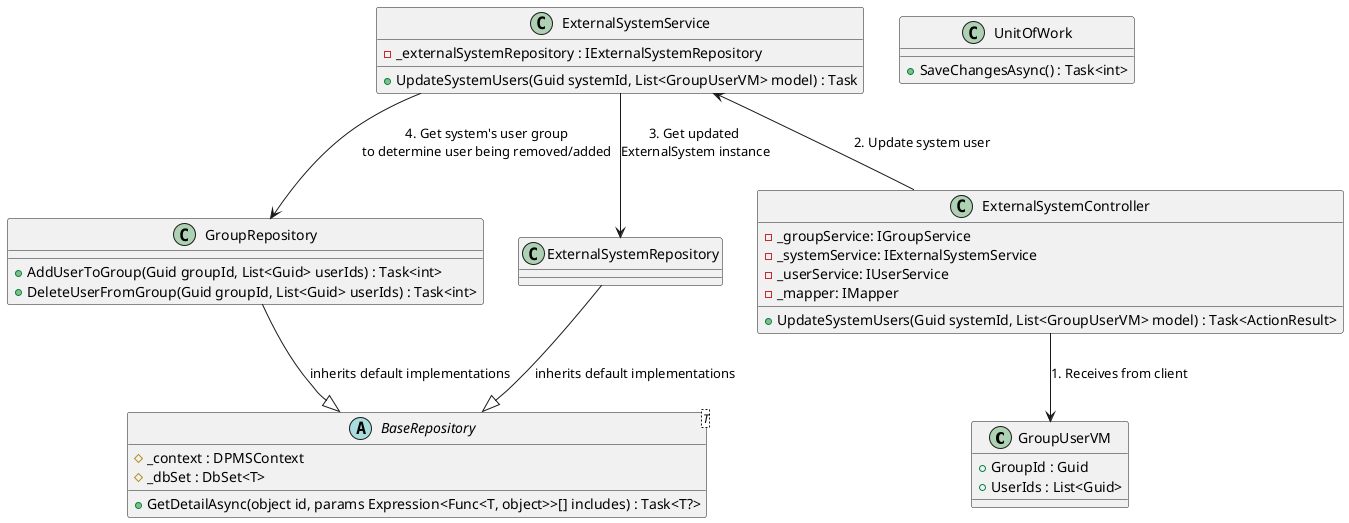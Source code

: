 @startuml

' Entity

' ViewModel
class GroupUserVM {
    +GroupId : Guid
    +UserIds : List<Guid>
}

' Service Layer

abstract class BaseRepository<T> {
    #_context : DPMSContext
    #_dbSet : DbSet<T>

    +GetDetailAsync(object id, params Expression<Func<T, object>>[] includes) : Task<T?>
}

class GroupRepository {
    +AddUserToGroup(Guid groupId, List<Guid> userIds) : Task<int>
    +DeleteUserFromGroup(Guid groupId, List<Guid> userIds) : Task<int>
}

class ExternalSystemRepository {
}

class ExternalSystemService {
    -_externalSystemRepository : IExternalSystemRepository

    +UpdateSystemUsers(Guid systemId, List<GroupUserVM> model) : Task
}

' Controller
class ExternalSystemController {
    +UpdateSystemUsers(Guid systemId, List<GroupUserVM> model) : Task<ActionResult>

    -_groupService: IGroupService
    -_systemService: IExternalSystemService
    -_userService: IUserService
    -_mapper: IMapper
}

class UnitOfWork {
    +SaveChangesAsync() : Task<int>
}

' Relationships (with comments on arrows)
GroupRepository --|> BaseRepository : "inherits default implementations"
ExternalSystemRepository --|> BaseRepository : "inherits default implementations"
ExternalSystemService --> ExternalSystemRepository : "3. Get updated \nExternalSystem instance"
ExternalSystemService --> GroupRepository : "4. Get system's user group\nto determine user being removed/added"

ExternalSystemService <-- ExternalSystemController : "2. Update system user"
ExternalSystemController --> GroupUserVM : "1. Receives from client"

@enduml